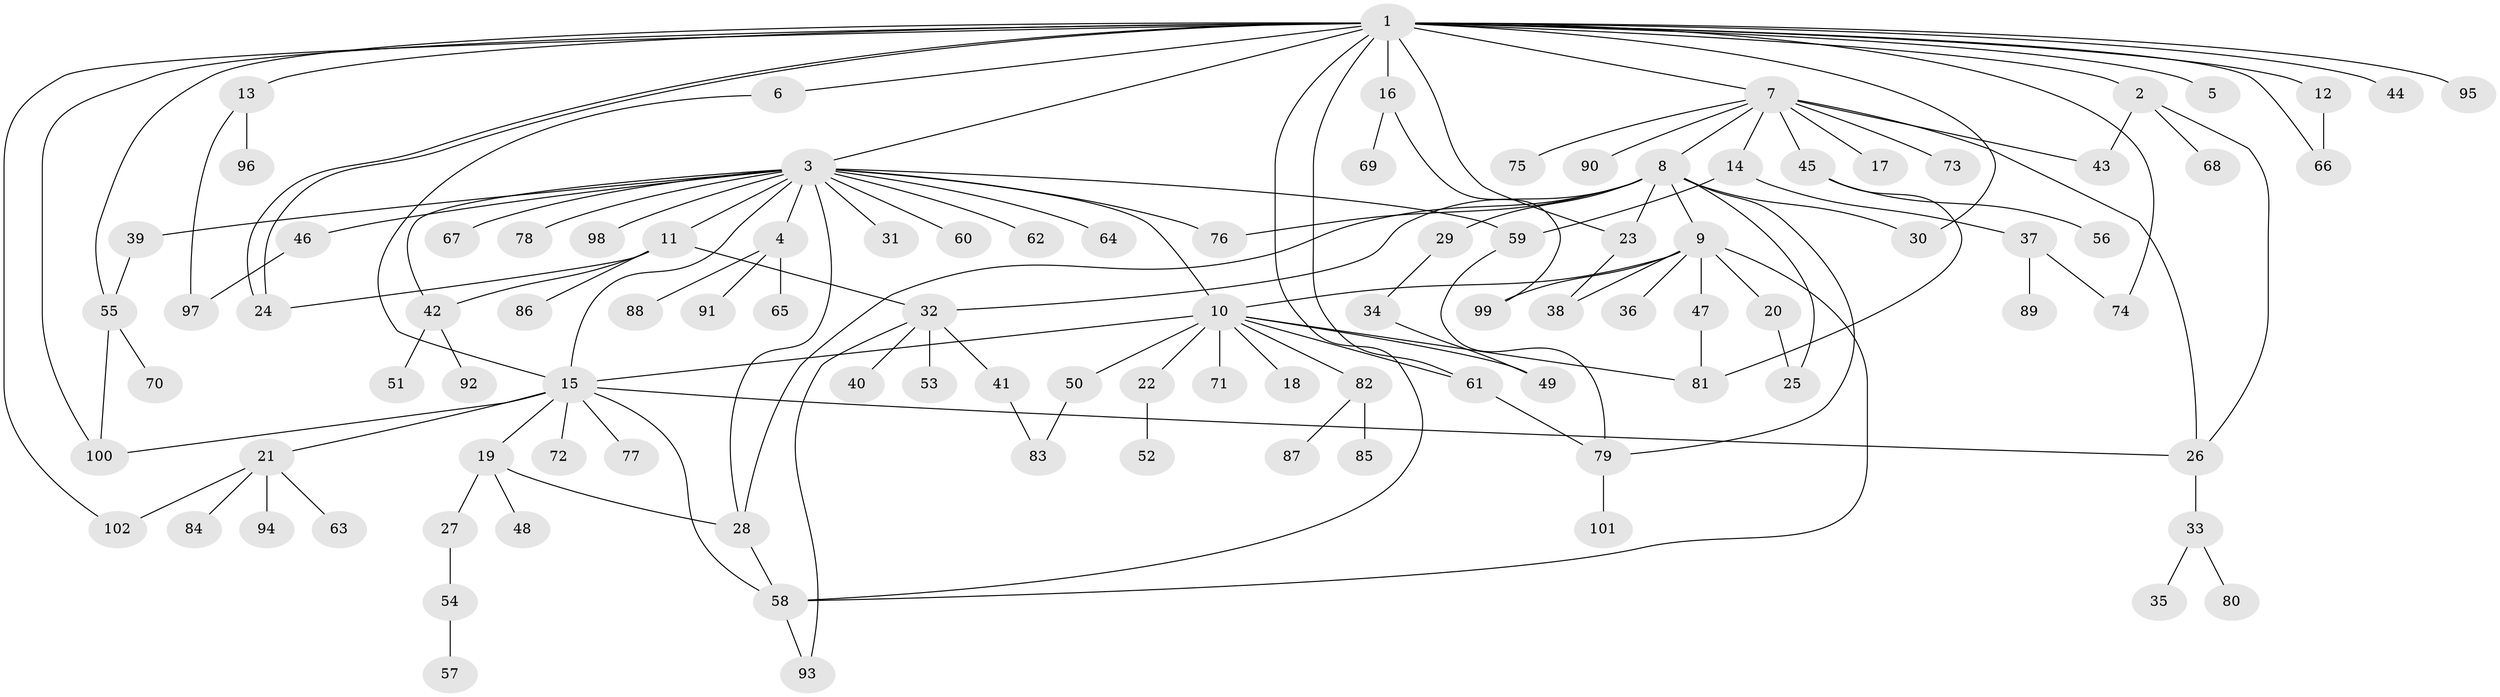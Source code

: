 // coarse degree distribution, {19: 0.0273972602739726, 3: 0.1095890410958904, 2: 0.273972602739726, 9: 0.0273972602739726, 10: 0.0273972602739726, 7: 0.0273972602739726, 4: 0.0821917808219178, 1: 0.410958904109589, 6: 0.0136986301369863}
// Generated by graph-tools (version 1.1) at 2025/23/03/03/25 07:23:50]
// undirected, 102 vertices, 138 edges
graph export_dot {
graph [start="1"]
  node [color=gray90,style=filled];
  1;
  2;
  3;
  4;
  5;
  6;
  7;
  8;
  9;
  10;
  11;
  12;
  13;
  14;
  15;
  16;
  17;
  18;
  19;
  20;
  21;
  22;
  23;
  24;
  25;
  26;
  27;
  28;
  29;
  30;
  31;
  32;
  33;
  34;
  35;
  36;
  37;
  38;
  39;
  40;
  41;
  42;
  43;
  44;
  45;
  46;
  47;
  48;
  49;
  50;
  51;
  52;
  53;
  54;
  55;
  56;
  57;
  58;
  59;
  60;
  61;
  62;
  63;
  64;
  65;
  66;
  67;
  68;
  69;
  70;
  71;
  72;
  73;
  74;
  75;
  76;
  77;
  78;
  79;
  80;
  81;
  82;
  83;
  84;
  85;
  86;
  87;
  88;
  89;
  90;
  91;
  92;
  93;
  94;
  95;
  96;
  97;
  98;
  99;
  100;
  101;
  102;
  1 -- 2;
  1 -- 3;
  1 -- 5;
  1 -- 6;
  1 -- 7;
  1 -- 12;
  1 -- 13;
  1 -- 16;
  1 -- 23;
  1 -- 24;
  1 -- 24;
  1 -- 30;
  1 -- 44;
  1 -- 55;
  1 -- 58;
  1 -- 61;
  1 -- 66;
  1 -- 74;
  1 -- 95;
  1 -- 100;
  1 -- 102;
  2 -- 26;
  2 -- 43;
  2 -- 68;
  3 -- 4;
  3 -- 10;
  3 -- 11;
  3 -- 15;
  3 -- 28;
  3 -- 31;
  3 -- 39;
  3 -- 42;
  3 -- 46;
  3 -- 59;
  3 -- 60;
  3 -- 62;
  3 -- 64;
  3 -- 67;
  3 -- 76;
  3 -- 78;
  3 -- 98;
  4 -- 65;
  4 -- 88;
  4 -- 91;
  6 -- 15;
  7 -- 8;
  7 -- 14;
  7 -- 17;
  7 -- 26;
  7 -- 43;
  7 -- 45;
  7 -- 73;
  7 -- 75;
  7 -- 90;
  8 -- 9;
  8 -- 23;
  8 -- 25;
  8 -- 28;
  8 -- 29;
  8 -- 30;
  8 -- 32;
  8 -- 76;
  8 -- 79;
  9 -- 10;
  9 -- 20;
  9 -- 36;
  9 -- 38;
  9 -- 47;
  9 -- 58;
  9 -- 99;
  10 -- 15;
  10 -- 18;
  10 -- 22;
  10 -- 49;
  10 -- 50;
  10 -- 61;
  10 -- 71;
  10 -- 81;
  10 -- 82;
  11 -- 24;
  11 -- 32;
  11 -- 42;
  11 -- 86;
  12 -- 66;
  13 -- 96;
  13 -- 97;
  14 -- 37;
  14 -- 59;
  15 -- 19;
  15 -- 21;
  15 -- 26;
  15 -- 58;
  15 -- 72;
  15 -- 77;
  15 -- 100;
  16 -- 69;
  16 -- 99;
  19 -- 27;
  19 -- 28;
  19 -- 48;
  20 -- 25;
  21 -- 63;
  21 -- 84;
  21 -- 94;
  21 -- 102;
  22 -- 52;
  23 -- 38;
  26 -- 33;
  27 -- 54;
  28 -- 58;
  29 -- 34;
  32 -- 40;
  32 -- 41;
  32 -- 53;
  32 -- 93;
  33 -- 35;
  33 -- 80;
  34 -- 49;
  37 -- 74;
  37 -- 89;
  39 -- 55;
  41 -- 83;
  42 -- 51;
  42 -- 92;
  45 -- 56;
  45 -- 81;
  46 -- 97;
  47 -- 81;
  50 -- 83;
  54 -- 57;
  55 -- 70;
  55 -- 100;
  58 -- 93;
  59 -- 79;
  61 -- 79;
  79 -- 101;
  82 -- 85;
  82 -- 87;
}

